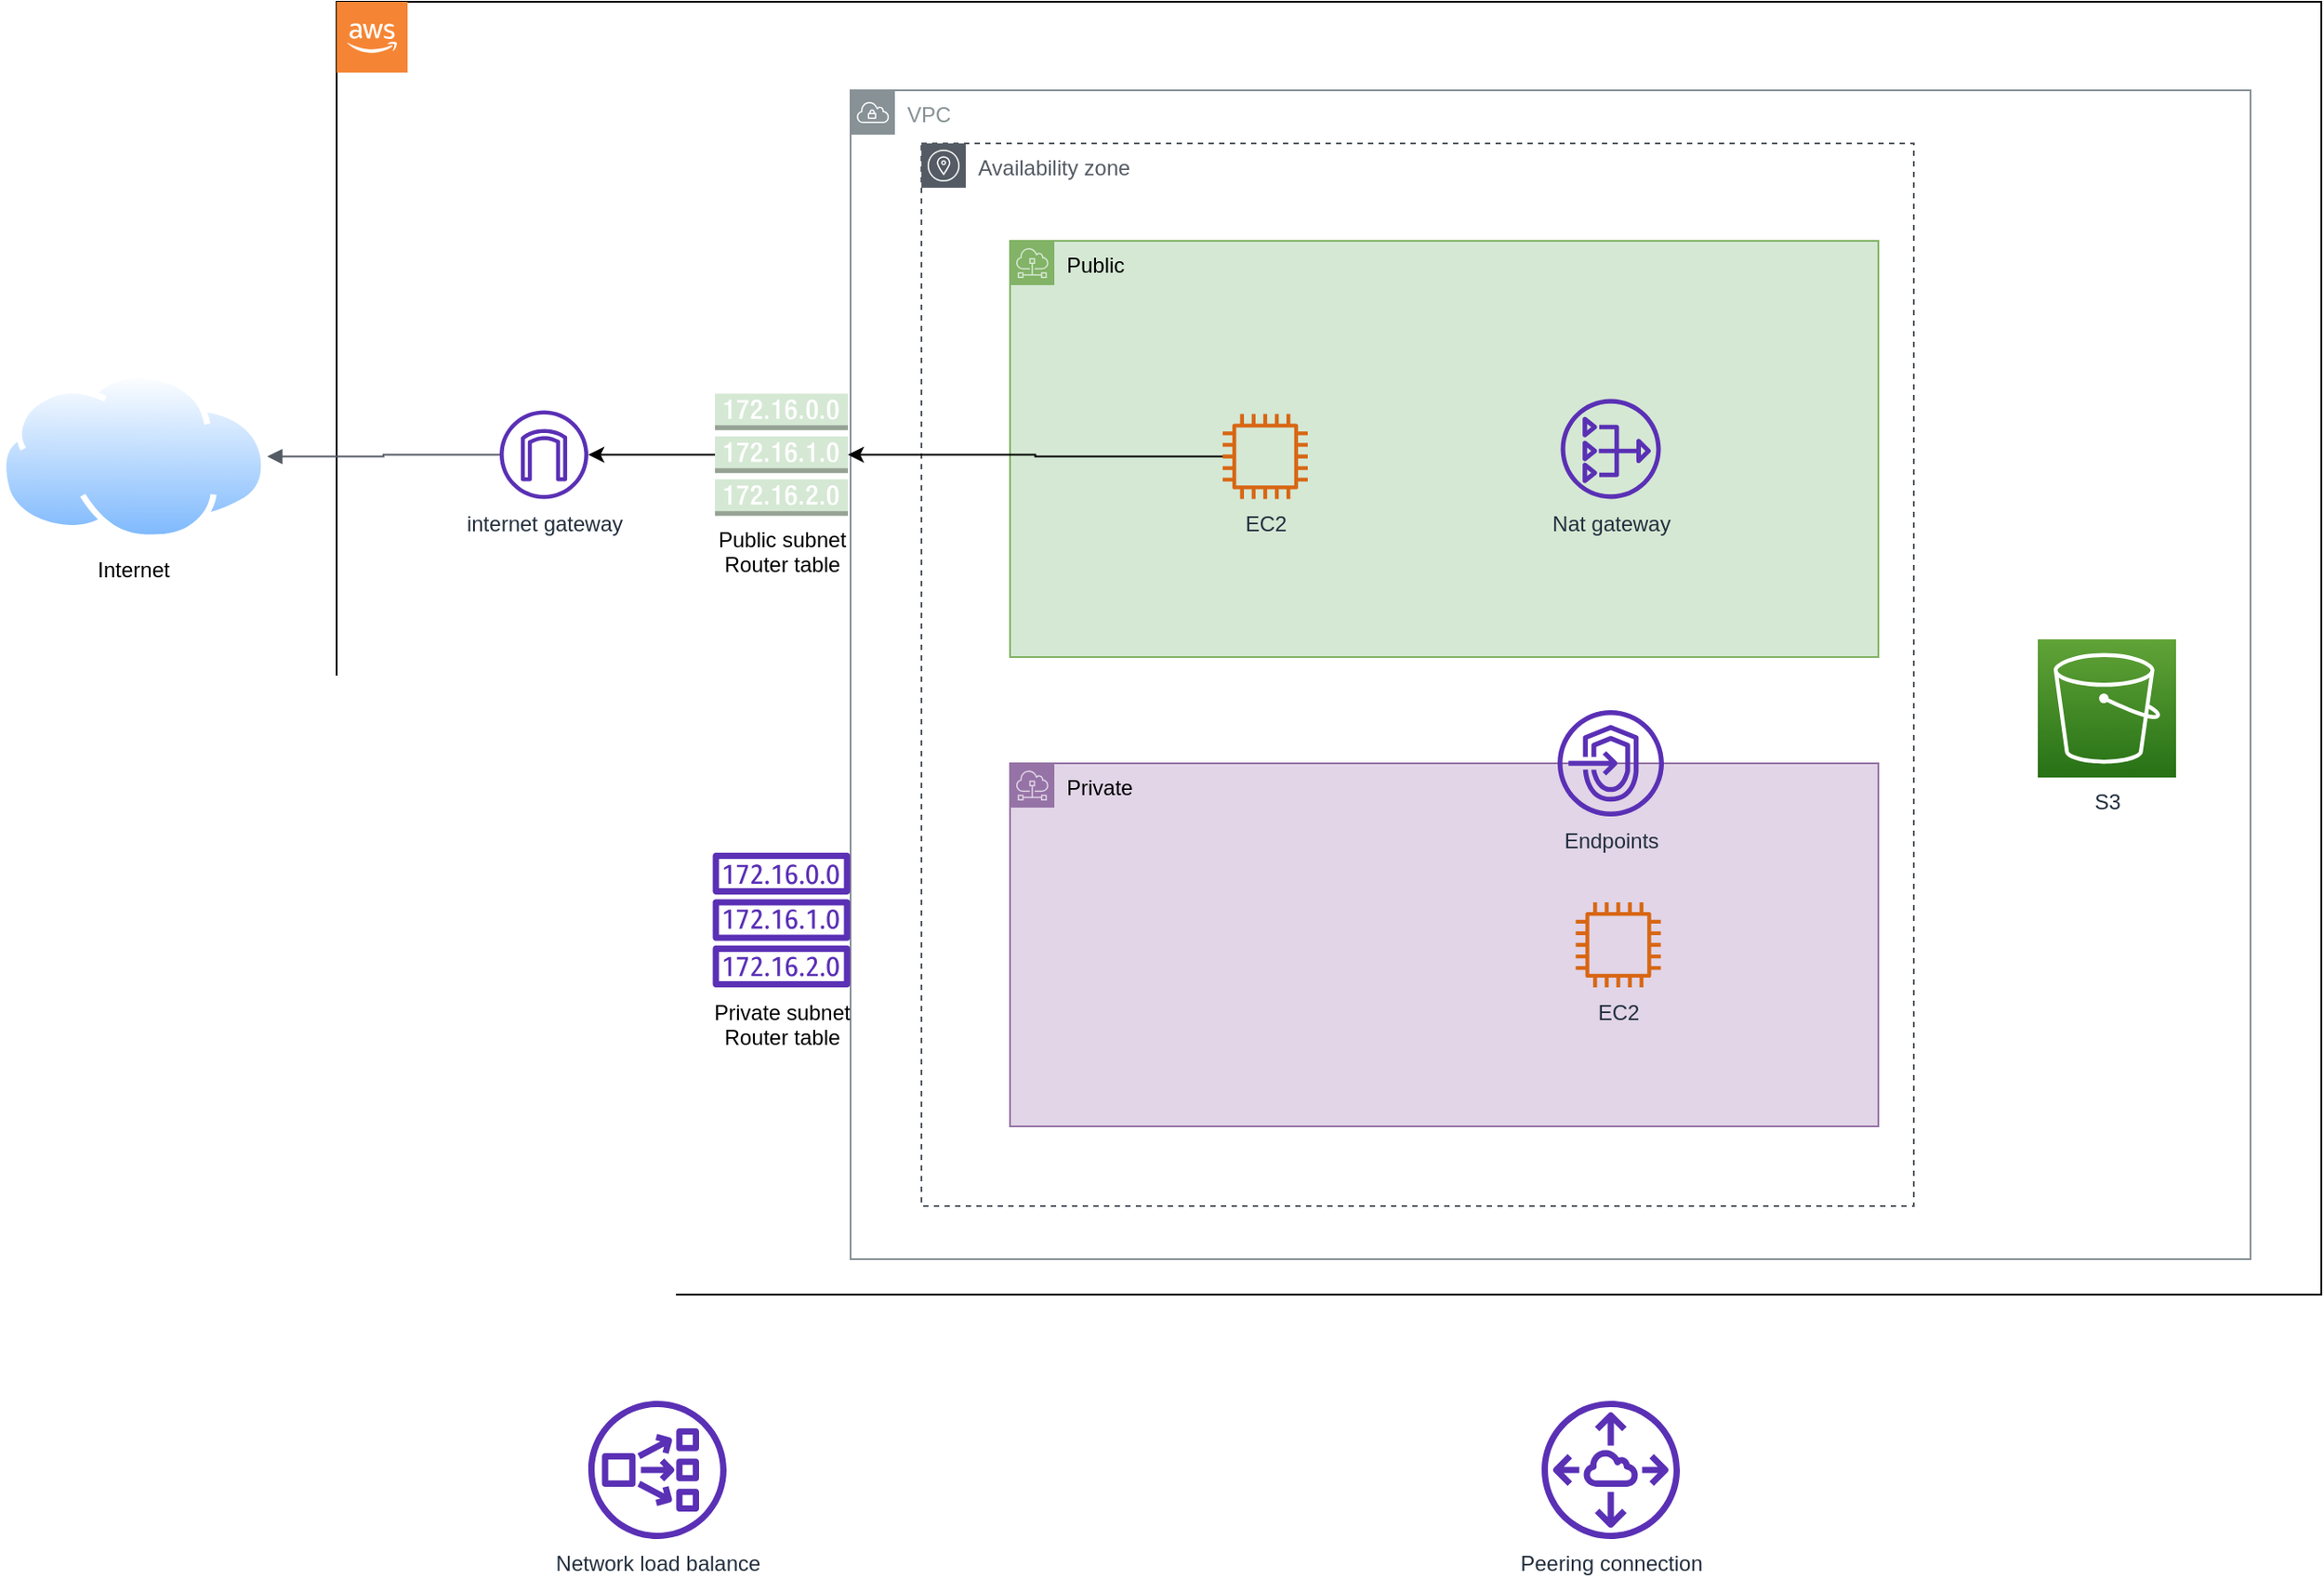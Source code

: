 <mxfile version="14.8.4" type="github">
  <diagram id="3P_6MCCChBtq8M6MrG2V" name="Page-1">
    <mxGraphModel dx="2086" dy="1362" grid="1" gridSize="10" guides="1" tooltips="1" connect="1" arrows="1" fold="1" page="1" pageScale="1" pageWidth="827" pageHeight="1169" math="0" shadow="0">
      <root>
        <mxCell id="0" />
        <mxCell id="1" parent="0" />
        <mxCell id="BulkSB2tPgcpnhCntLE--1" value="" style="rounded=0;whiteSpace=wrap;html=1;" vertex="1" parent="1">
          <mxGeometry x="-230" y="40" width="1120" height="730" as="geometry" />
        </mxCell>
        <mxCell id="BulkSB2tPgcpnhCntLE--2" value="" style="outlineConnect=0;dashed=0;verticalLabelPosition=bottom;verticalAlign=top;align=center;html=1;shape=mxgraph.aws3.cloud_2;fillColor=#F58534;gradientColor=none;" vertex="1" parent="1">
          <mxGeometry x="-230" y="40" width="40" height="40" as="geometry" />
        </mxCell>
        <mxCell id="BulkSB2tPgcpnhCntLE--15" value="VPC" style="outlineConnect=0;gradientColor=none;html=1;whiteSpace=wrap;fontSize=12;fontStyle=0;shape=mxgraph.aws4.group;grIcon=mxgraph.aws4.group_vpc;strokeColor=#879196;fillColor=none;verticalAlign=top;align=left;spacingLeft=30;fontColor=#879196;dashed=0;" vertex="1" parent="1">
          <mxGeometry x="60" y="90" width="790" height="660" as="geometry" />
        </mxCell>
        <mxCell id="BulkSB2tPgcpnhCntLE--16" value="Availability zone" style="outlineConnect=0;gradientColor=none;html=1;whiteSpace=wrap;fontSize=12;fontStyle=0;shape=mxgraph.aws4.group;grIcon=mxgraph.aws4.group_availability_zone;strokeColor=#545B64;fillColor=none;verticalAlign=top;align=left;spacingLeft=30;fontColor=#545B64;dashed=1;" vertex="1" parent="1">
          <mxGeometry x="100" y="120" width="560" height="600" as="geometry" />
        </mxCell>
        <mxCell id="BulkSB2tPgcpnhCntLE--17" value="Public" style="outlineConnect=0;html=1;whiteSpace=wrap;fontSize=12;fontStyle=0;shape=mxgraph.aws4.group;grIcon=mxgraph.aws4.group_subnet;strokeColor=#82b366;fillColor=#d5e8d4;verticalAlign=top;align=left;spacingLeft=30;dashed=0;" vertex="1" parent="1">
          <mxGeometry x="150" y="175" width="490" height="235" as="geometry" />
        </mxCell>
        <mxCell id="BulkSB2tPgcpnhCntLE--20" value="Internet" style="aspect=fixed;perimeter=ellipsePerimeter;html=1;align=center;shadow=0;dashed=0;spacingTop=3;image;image=img/lib/active_directory/internet_cloud.svg;" vertex="1" parent="1">
          <mxGeometry x="-420" y="249.25" width="150.79" height="95" as="geometry" />
        </mxCell>
        <mxCell id="BulkSB2tPgcpnhCntLE--24" value="Peering connection" style="outlineConnect=0;fontColor=#232F3E;gradientColor=none;fillColor=#5A30B5;strokeColor=none;dashed=0;verticalLabelPosition=bottom;verticalAlign=top;align=center;html=1;fontSize=12;fontStyle=0;aspect=fixed;pointerEvents=1;shape=mxgraph.aws4.peering;" vertex="1" parent="1">
          <mxGeometry x="450" y="830" width="78" height="78" as="geometry" />
        </mxCell>
        <mxCell id="BulkSB2tPgcpnhCntLE--25" value="Network load balance" style="outlineConnect=0;fontColor=#232F3E;gradientColor=none;fillColor=#5A30B5;strokeColor=none;dashed=0;verticalLabelPosition=bottom;verticalAlign=top;align=center;html=1;fontSize=12;fontStyle=0;aspect=fixed;pointerEvents=1;shape=mxgraph.aws4.network_load_balancer;" vertex="1" parent="1">
          <mxGeometry x="-88" y="830" width="78" height="78" as="geometry" />
        </mxCell>
        <mxCell id="BulkSB2tPgcpnhCntLE--26" value="Nat gateway" style="outlineConnect=0;fontColor=#232F3E;gradientColor=none;fillColor=#5A30B5;strokeColor=none;dashed=0;verticalLabelPosition=bottom;verticalAlign=top;align=center;html=1;fontSize=12;fontStyle=0;aspect=fixed;pointerEvents=1;shape=mxgraph.aws4.nat_gateway;" vertex="1" parent="1">
          <mxGeometry x="460.75" y="264.25" width="56.5" height="56.5" as="geometry" />
        </mxCell>
        <mxCell id="BulkSB2tPgcpnhCntLE--27" value="internet gateway" style="outlineConnect=0;fontColor=#232F3E;gradientColor=none;fillColor=#5A30B5;strokeColor=none;dashed=0;verticalLabelPosition=bottom;verticalAlign=top;align=center;html=1;fontSize=12;fontStyle=0;aspect=fixed;pointerEvents=1;shape=mxgraph.aws4.internet_gateway;" vertex="1" parent="1">
          <mxGeometry x="-138" y="270.75" width="50" height="50" as="geometry" />
        </mxCell>
        <mxCell id="BulkSB2tPgcpnhCntLE--29" value="Private" style="outlineConnect=0;html=1;whiteSpace=wrap;fontSize=12;fontStyle=0;shape=mxgraph.aws4.group;grIcon=mxgraph.aws4.group_subnet;strokeColor=#9673a6;fillColor=#e1d5e7;verticalAlign=top;align=left;spacingLeft=30;dashed=0;" vertex="1" parent="1">
          <mxGeometry x="150" y="470" width="490" height="205" as="geometry" />
        </mxCell>
        <mxCell id="BulkSB2tPgcpnhCntLE--32" value="EC2" style="outlineConnect=0;fontColor=#232F3E;gradientColor=none;fillColor=#D86613;strokeColor=none;dashed=0;verticalLabelPosition=bottom;verticalAlign=top;align=center;html=1;fontSize=12;fontStyle=0;aspect=fixed;pointerEvents=1;shape=mxgraph.aws4.instance2;" vertex="1" parent="1">
          <mxGeometry x="469.25" y="548.5" width="48" height="48" as="geometry" />
        </mxCell>
        <mxCell id="BulkSB2tPgcpnhCntLE--33" value="Endpoints" style="outlineConnect=0;fontColor=#232F3E;gradientColor=none;fillColor=#5A30B5;strokeColor=none;dashed=0;verticalLabelPosition=bottom;verticalAlign=top;align=center;html=1;fontSize=12;fontStyle=0;aspect=fixed;pointerEvents=1;shape=mxgraph.aws4.endpoints;" vertex="1" parent="1">
          <mxGeometry x="459" y="440" width="60" height="60" as="geometry" />
        </mxCell>
        <mxCell id="BulkSB2tPgcpnhCntLE--35" value="" style="edgeStyle=orthogonalEdgeStyle;html=1;endArrow=none;elbow=vertical;startArrow=block;startFill=1;strokeColor=#545B64;rounded=0;exitX=1;exitY=0.5;exitDx=0;exitDy=0;" edge="1" parent="1" source="BulkSB2tPgcpnhCntLE--20" target="BulkSB2tPgcpnhCntLE--27">
          <mxGeometry width="100" relative="1" as="geometry">
            <mxPoint x="-160" y="310" as="sourcePoint" />
            <mxPoint x="-60" y="310" as="targetPoint" />
          </mxGeometry>
        </mxCell>
        <mxCell id="BulkSB2tPgcpnhCntLE--38" value="" style="edgeStyle=orthogonalEdgeStyle;rounded=0;orthogonalLoop=1;jettySize=auto;html=1;" edge="1" parent="1" source="BulkSB2tPgcpnhCntLE--7" target="BulkSB2tPgcpnhCntLE--27">
          <mxGeometry relative="1" as="geometry" />
        </mxCell>
        <mxCell id="BulkSB2tPgcpnhCntLE--7" value="Public subnet&lt;br&gt;Router table" style="outlineConnect=0;dashed=0;verticalLabelPosition=bottom;verticalAlign=top;align=center;html=1;shape=mxgraph.aws3.route_table;fillColor=#d5e8d4;strokeColor=#82b366;" vertex="1" parent="1">
          <mxGeometry x="-16.5" y="261.25" width="75" height="69" as="geometry" />
        </mxCell>
        <mxCell id="BulkSB2tPgcpnhCntLE--23" value="&lt;span style=&quot;color: rgb(0 , 0 , 0)&quot;&gt;Private subnet&lt;br&gt;Router table&lt;/span&gt;" style="outlineConnect=0;fontColor=#232F3E;gradientColor=none;fillColor=#5A30B5;strokeColor=none;dashed=0;verticalLabelPosition=bottom;verticalAlign=top;align=center;html=1;fontSize=12;fontStyle=0;aspect=fixed;pointerEvents=1;shape=mxgraph.aws4.route_table;" vertex="1" parent="1">
          <mxGeometry x="-18" y="520.5" width="78" height="76" as="geometry" />
        </mxCell>
        <mxCell id="BulkSB2tPgcpnhCntLE--39" value="" style="edgeStyle=orthogonalEdgeStyle;rounded=0;orthogonalLoop=1;jettySize=auto;html=1;entryX=1;entryY=0.5;entryDx=0;entryDy=0;entryPerimeter=0;" edge="1" parent="1" source="BulkSB2tPgcpnhCntLE--34" target="BulkSB2tPgcpnhCntLE--7">
          <mxGeometry relative="1" as="geometry">
            <mxPoint x="-36.5" y="410.115" as="sourcePoint" />
            <mxPoint x="-150" y="409.997" as="targetPoint" />
          </mxGeometry>
        </mxCell>
        <mxCell id="BulkSB2tPgcpnhCntLE--34" value="EC2" style="outlineConnect=0;fontColor=#232F3E;gradientColor=none;fillColor=#D86613;strokeColor=none;dashed=0;verticalLabelPosition=bottom;verticalAlign=top;align=center;html=1;fontSize=12;fontStyle=0;aspect=fixed;pointerEvents=1;shape=mxgraph.aws4.instance2;" vertex="1" parent="1">
          <mxGeometry x="270" y="272.75" width="48" height="48" as="geometry" />
        </mxCell>
        <mxCell id="BulkSB2tPgcpnhCntLE--31" value="S3" style="points=[[0,0,0],[0.25,0,0],[0.5,0,0],[0.75,0,0],[1,0,0],[0,1,0],[0.25,1,0],[0.5,1,0],[0.75,1,0],[1,1,0],[0,0.25,0],[0,0.5,0],[0,0.75,0],[1,0.25,0],[1,0.5,0],[1,0.75,0]];outlineConnect=0;fontColor=#232F3E;gradientColor=#60A337;gradientDirection=north;fillColor=#277116;strokeColor=#ffffff;dashed=0;verticalLabelPosition=bottom;verticalAlign=top;align=center;html=1;fontSize=12;fontStyle=0;aspect=fixed;shape=mxgraph.aws4.resourceIcon;resIcon=mxgraph.aws4.s3;" vertex="1" parent="1">
          <mxGeometry x="730" y="400" width="78" height="78" as="geometry" />
        </mxCell>
      </root>
    </mxGraphModel>
  </diagram>
</mxfile>
